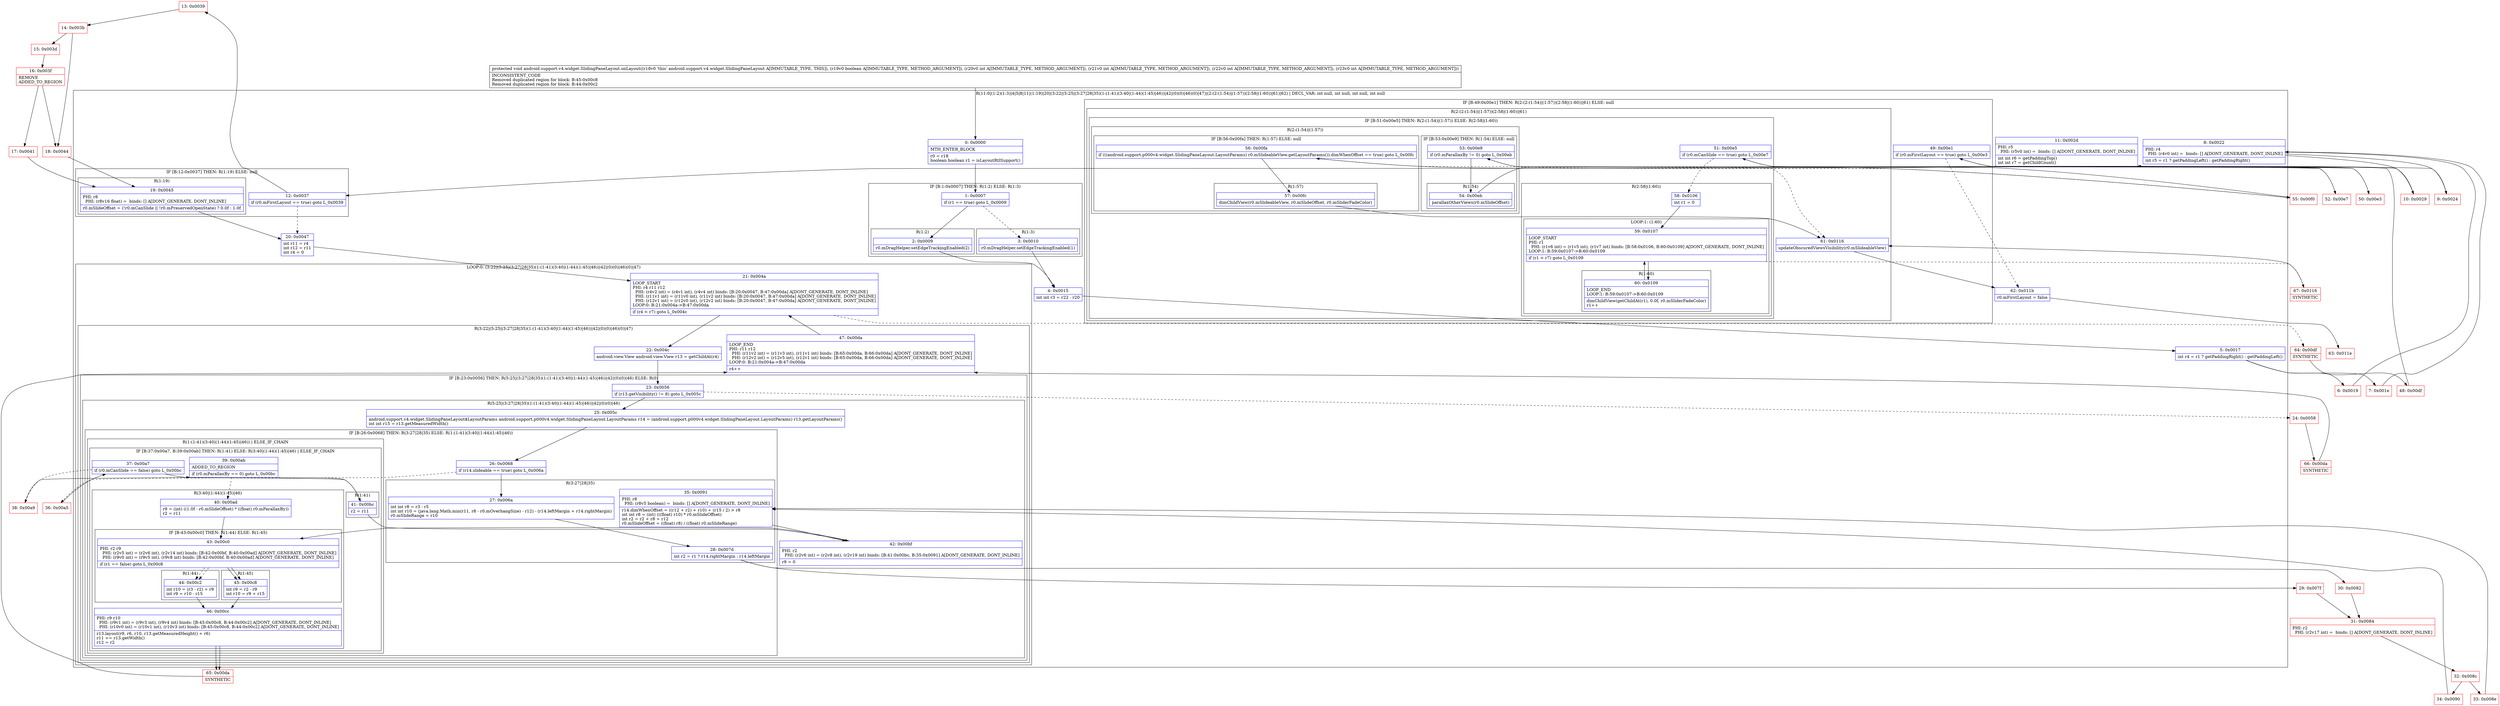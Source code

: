 digraph "CFG forandroid.support.v4.widget.SlidingPaneLayout.onLayout(ZIIII)V" {
subgraph cluster_Region_1552818327 {
label = "R(11:0|(1:2)(1:3)|4|5|8|11|(1:19)|20|(3:22|(5:25|(3:27|28|35)(1:(1:41)(3:40|(1:44)(1:45)|46))|42|(0)(0)|46)(0)|47)|(2:(2:(1:54)|(1:57))(2:58|(1:60))|61)|62) | DECL_VAR: int null, int null, int null, int null\l";
node [shape=record,color=blue];
Node_0 [shape=record,label="{0\:\ 0x0000|MTH_ENTER_BLOCK\l|r0 = r18\lboolean boolean r1 = isLayoutRtlSupport()\l}"];
subgraph cluster_IfRegion_1892754229 {
label = "IF [B:1:0x0007] THEN: R(1:2) ELSE: R(1:3)";
node [shape=record,color=blue];
Node_1 [shape=record,label="{1\:\ 0x0007|if (r1 == true) goto L_0x0009\l}"];
subgraph cluster_Region_497894062 {
label = "R(1:2)";
node [shape=record,color=blue];
Node_2 [shape=record,label="{2\:\ 0x0009|r0.mDragHelper.setEdgeTrackingEnabled(2)\l}"];
}
subgraph cluster_Region_924306133 {
label = "R(1:3)";
node [shape=record,color=blue];
Node_3 [shape=record,label="{3\:\ 0x0010|r0.mDragHelper.setEdgeTrackingEnabled(1)\l}"];
}
}
Node_4 [shape=record,label="{4\:\ 0x0015|int int r3 = r22 \- r20\l}"];
Node_5 [shape=record,label="{5\:\ 0x0017|int r4 = r1 ? getPaddingRight() : getPaddingLeft()\l}"];
Node_8 [shape=record,label="{8\:\ 0x0022|PHI: r4 \l  PHI: (r4v0 int) =  binds: [] A[DONT_GENERATE, DONT_INLINE]\l|int r5 = r1 ? getPaddingLeft() : getPaddingRight()\l}"];
Node_11 [shape=record,label="{11\:\ 0x002d|PHI: r5 \l  PHI: (r5v0 int) =  binds: [] A[DONT_GENERATE, DONT_INLINE]\l|int int r6 = getPaddingTop()\lint int r7 = getChildCount()\l}"];
subgraph cluster_IfRegion_83250531 {
label = "IF [B:12:0x0037] THEN: R(1:19) ELSE: null";
node [shape=record,color=blue];
Node_12 [shape=record,label="{12\:\ 0x0037|if (r0.mFirstLayout == true) goto L_0x0039\l}"];
subgraph cluster_Region_756272693 {
label = "R(1:19)";
node [shape=record,color=blue];
Node_19 [shape=record,label="{19\:\ 0x0045|PHI: r8 \l  PHI: (r8v16 float) =  binds: [] A[DONT_GENERATE, DONT_INLINE]\l|r0.mSlideOffset = (!r0.mCanSlide \|\| !r0.mPreservedOpenState) ? 0.0f : 1.0f\l}"];
}
}
Node_20 [shape=record,label="{20\:\ 0x0047|int r11 = r4\lint r12 = r11\lint r4 = 0\l}"];
subgraph cluster_LoopRegion_446512116 {
label = "LOOP:0: (3:22|(5:25|(3:27|28|35)(1:(1:41)(3:40|(1:44)(1:45)|46))|42|(0)(0)|46)(0)|47)";
node [shape=record,color=blue];
Node_21 [shape=record,label="{21\:\ 0x004a|LOOP_START\lPHI: r4 r11 r12 \l  PHI: (r4v2 int) = (r4v1 int), (r4v4 int) binds: [B:20:0x0047, B:47:0x00da] A[DONT_GENERATE, DONT_INLINE]\l  PHI: (r11v1 int) = (r11v0 int), (r11v2 int) binds: [B:20:0x0047, B:47:0x00da] A[DONT_GENERATE, DONT_INLINE]\l  PHI: (r12v1 int) = (r12v0 int), (r12v2 int) binds: [B:20:0x0047, B:47:0x00da] A[DONT_GENERATE, DONT_INLINE]\lLOOP:0: B:21:0x004a\-\>B:47:0x00da\l|if (r4 \< r7) goto L_0x004c\l}"];
subgraph cluster_Region_607437537 {
label = "R(3:22|(5:25|(3:27|28|35)(1:(1:41)(3:40|(1:44)(1:45)|46))|42|(0)(0)|46)(0)|47)";
node [shape=record,color=blue];
Node_22 [shape=record,label="{22\:\ 0x004c|android.view.View android.view.View r13 = getChildAt(r4)\l}"];
subgraph cluster_IfRegion_282692078 {
label = "IF [B:23:0x0056] THEN: R(5:25|(3:27|28|35)(1:(1:41)(3:40|(1:44)(1:45)|46))|42|(0)(0)|46) ELSE: R(0)";
node [shape=record,color=blue];
Node_23 [shape=record,label="{23\:\ 0x0056|if (r13.getVisibility() != 8) goto L_0x005c\l}"];
subgraph cluster_Region_1237316291 {
label = "R(5:25|(3:27|28|35)(1:(1:41)(3:40|(1:44)(1:45)|46))|42|(0)(0)|46)";
node [shape=record,color=blue];
Node_25 [shape=record,label="{25\:\ 0x005c|android.support.v4.widget.SlidingPaneLayout$LayoutParams android.support.p000v4.widget.SlidingPaneLayout.LayoutParams r14 = (android.support.p000v4.widget.SlidingPaneLayout.LayoutParams) r13.getLayoutParams()\lint int r15 = r13.getMeasuredWidth()\l}"];
subgraph cluster_IfRegion_318268126 {
label = "IF [B:26:0x0068] THEN: R(3:27|28|35) ELSE: R(1:(1:41)(3:40|(1:44)(1:45)|46))";
node [shape=record,color=blue];
Node_26 [shape=record,label="{26\:\ 0x0068|if (r14.slideable == true) goto L_0x006a\l}"];
subgraph cluster_Region_868117233 {
label = "R(3:27|28|35)";
node [shape=record,color=blue];
Node_27 [shape=record,label="{27\:\ 0x006a|int int r8 = r3 \- r5\lint int r10 = (java.lang.Math.min(r11, r8 \- r0.mOverhangSize) \- r12) \- (r14.leftMargin + r14.rightMargin)\lr0.mSlideRange = r10\l}"];
Node_28 [shape=record,label="{28\:\ 0x007d|int r2 = r1 ? r14.rightMargin : r14.leftMargin\l}"];
Node_35 [shape=record,label="{35\:\ 0x0091|PHI: r8 \l  PHI: (r8v5 boolean) =  binds: [] A[DONT_GENERATE, DONT_INLINE]\l|r14.dimWhenOffset = ((r12 + r2) + r10) + (r15 \/ 2) \> r8\lint int r8 = (int) (((float) r10) * r0.mSlideOffset)\lint r2 = r2 + r8 + r12\lr0.mSlideOffset = ((float) r8) \/ ((float) r0.mSlideRange)\l}"];
}
subgraph cluster_Region_1524384011 {
label = "R(1:(1:41)(3:40|(1:44)(1:45)|46)) | ELSE_IF_CHAIN\l";
node [shape=record,color=blue];
subgraph cluster_IfRegion_1402235367 {
label = "IF [B:37:0x00a7, B:39:0x00ab] THEN: R(1:41) ELSE: R(3:40|(1:44)(1:45)|46) | ELSE_IF_CHAIN\l";
node [shape=record,color=blue];
Node_37 [shape=record,label="{37\:\ 0x00a7|if (r0.mCanSlide == false) goto L_0x00bc\l}"];
Node_39 [shape=record,label="{39\:\ 0x00ab|ADDED_TO_REGION\l|if (r0.mParallaxBy == 0) goto L_0x00bc\l}"];
subgraph cluster_Region_304812941 {
label = "R(1:41)";
node [shape=record,color=blue];
Node_41 [shape=record,label="{41\:\ 0x00bc|r2 = r11\l}"];
}
subgraph cluster_Region_262471210 {
label = "R(3:40|(1:44)(1:45)|46)";
node [shape=record,color=blue];
Node_40 [shape=record,label="{40\:\ 0x00ad|r9 = (int) ((1.0f \- r0.mSlideOffset) * ((float) r0.mParallaxBy))\lr2 = r11\l}"];
subgraph cluster_IfRegion_454801613 {
label = "IF [B:43:0x00c0] THEN: R(1:44) ELSE: R(1:45)";
node [shape=record,color=blue];
Node_43 [shape=record,label="{43\:\ 0x00c0|PHI: r2 r9 \l  PHI: (r2v5 int) = (r2v6 int), (r2v14 int) binds: [B:42:0x00bf, B:40:0x00ad] A[DONT_GENERATE, DONT_INLINE]\l  PHI: (r9v0 int) = (r9v5 int), (r9v8 int) binds: [B:42:0x00bf, B:40:0x00ad] A[DONT_GENERATE, DONT_INLINE]\l|if (r1 == false) goto L_0x00c8\l}"];
subgraph cluster_Region_1326316760 {
label = "R(1:44)";
node [shape=record,color=blue];
Node_44 [shape=record,label="{44\:\ 0x00c2|int r10 = (r3 \- r2) + r9\lint r9 = r10 \- r15\l}"];
}
subgraph cluster_Region_1836733126 {
label = "R(1:45)";
node [shape=record,color=blue];
Node_45 [shape=record,label="{45\:\ 0x00c8|int r9 = r2 \- r9\lint r10 = r9 + r15\l}"];
}
}
Node_46 [shape=record,label="{46\:\ 0x00cc|PHI: r9 r10 \l  PHI: (r9v1 int) = (r9v3 int), (r9v4 int) binds: [B:45:0x00c8, B:44:0x00c2] A[DONT_GENERATE, DONT_INLINE]\l  PHI: (r10v0 int) = (r10v1 int), (r10v3 int) binds: [B:45:0x00c8, B:44:0x00c2] A[DONT_GENERATE, DONT_INLINE]\l|r13.layout(r9, r6, r10, r13.getMeasuredHeight() + r6)\lr11 += r13.getWidth()\lr12 = r2\l}"];
}
}
}
}
Node_42 [shape=record,label="{42\:\ 0x00bf|PHI: r2 \l  PHI: (r2v6 int) = (r2v8 int), (r2v19 int) binds: [B:41:0x00bc, B:35:0x0091] A[DONT_GENERATE, DONT_INLINE]\l|r9 = 0\l}"];
subgraph cluster_IfRegion_909945249 {
label = "IF [B:43:0x00c0] THEN: R(0) ELSE: R(0)";
node [shape=record,color=blue];
Node_43 [shape=record,label="{43\:\ 0x00c0|PHI: r2 r9 \l  PHI: (r2v5 int) = (r2v6 int), (r2v14 int) binds: [B:42:0x00bf, B:40:0x00ad] A[DONT_GENERATE, DONT_INLINE]\l  PHI: (r9v0 int) = (r9v5 int), (r9v8 int) binds: [B:42:0x00bf, B:40:0x00ad] A[DONT_GENERATE, DONT_INLINE]\l|if (r1 == false) goto L_0x00c8\l}"];
subgraph cluster_Region_1707060131 {
label = "R(0)";
node [shape=record,color=blue];
}
subgraph cluster_Region_1450095431 {
label = "R(0)";
node [shape=record,color=blue];
}
}
Node_46 [shape=record,label="{46\:\ 0x00cc|PHI: r9 r10 \l  PHI: (r9v1 int) = (r9v3 int), (r9v4 int) binds: [B:45:0x00c8, B:44:0x00c2] A[DONT_GENERATE, DONT_INLINE]\l  PHI: (r10v0 int) = (r10v1 int), (r10v3 int) binds: [B:45:0x00c8, B:44:0x00c2] A[DONT_GENERATE, DONT_INLINE]\l|r13.layout(r9, r6, r10, r13.getMeasuredHeight() + r6)\lr11 += r13.getWidth()\lr12 = r2\l}"];
}
subgraph cluster_Region_1845654680 {
label = "R(0)";
node [shape=record,color=blue];
}
}
Node_47 [shape=record,label="{47\:\ 0x00da|LOOP_END\lPHI: r11 r12 \l  PHI: (r11v2 int) = (r11v3 int), (r11v1 int) binds: [B:65:0x00da, B:66:0x00da] A[DONT_GENERATE, DONT_INLINE]\l  PHI: (r12v2 int) = (r12v5 int), (r12v1 int) binds: [B:65:0x00da, B:66:0x00da] A[DONT_GENERATE, DONT_INLINE]\lLOOP:0: B:21:0x004a\-\>B:47:0x00da\l|r4++\l}"];
}
}
subgraph cluster_IfRegion_506061806 {
label = "IF [B:49:0x00e1] THEN: R(2:(2:(1:54)|(1:57))(2:58|(1:60))|61) ELSE: null";
node [shape=record,color=blue];
Node_49 [shape=record,label="{49\:\ 0x00e1|if (r0.mFirstLayout == true) goto L_0x00e3\l}"];
subgraph cluster_Region_114536763 {
label = "R(2:(2:(1:54)|(1:57))(2:58|(1:60))|61)";
node [shape=record,color=blue];
subgraph cluster_IfRegion_621071917 {
label = "IF [B:51:0x00e5] THEN: R(2:(1:54)|(1:57)) ELSE: R(2:58|(1:60))";
node [shape=record,color=blue];
Node_51 [shape=record,label="{51\:\ 0x00e5|if (r0.mCanSlide == true) goto L_0x00e7\l}"];
subgraph cluster_Region_1482676385 {
label = "R(2:(1:54)|(1:57))";
node [shape=record,color=blue];
subgraph cluster_IfRegion_154691287 {
label = "IF [B:53:0x00e9] THEN: R(1:54) ELSE: null";
node [shape=record,color=blue];
Node_53 [shape=record,label="{53\:\ 0x00e9|if (r0.mParallaxBy != 0) goto L_0x00eb\l}"];
subgraph cluster_Region_318325922 {
label = "R(1:54)";
node [shape=record,color=blue];
Node_54 [shape=record,label="{54\:\ 0x00eb|parallaxOtherViews(r0.mSlideOffset)\l}"];
}
}
subgraph cluster_IfRegion_294622582 {
label = "IF [B:56:0x00fa] THEN: R(1:57) ELSE: null";
node [shape=record,color=blue];
Node_56 [shape=record,label="{56\:\ 0x00fa|if (((android.support.p000v4.widget.SlidingPaneLayout.LayoutParams) r0.mSlideableView.getLayoutParams()).dimWhenOffset == true) goto L_0x00fc\l}"];
subgraph cluster_Region_926145846 {
label = "R(1:57)";
node [shape=record,color=blue];
Node_57 [shape=record,label="{57\:\ 0x00fc|dimChildView(r0.mSlideableView, r0.mSlideOffset, r0.mSliderFadeColor)\l}"];
}
}
}
subgraph cluster_Region_1459949320 {
label = "R(2:58|(1:60))";
node [shape=record,color=blue];
Node_58 [shape=record,label="{58\:\ 0x0106|int r1 = 0\l}"];
subgraph cluster_LoopRegion_978779971 {
label = "LOOP:1: (1:60)";
node [shape=record,color=blue];
Node_59 [shape=record,label="{59\:\ 0x0107|LOOP_START\lPHI: r1 \l  PHI: (r1v6 int) = (r1v5 int), (r1v7 int) binds: [B:58:0x0106, B:60:0x0109] A[DONT_GENERATE, DONT_INLINE]\lLOOP:1: B:59:0x0107\-\>B:60:0x0109\l|if (r1 \< r7) goto L_0x0109\l}"];
subgraph cluster_Region_1520721484 {
label = "R(1:60)";
node [shape=record,color=blue];
Node_60 [shape=record,label="{60\:\ 0x0109|LOOP_END\lLOOP:1: B:59:0x0107\-\>B:60:0x0109\l|dimChildView(getChildAt(r1), 0.0f, r0.mSliderFadeColor)\lr1++\l}"];
}
}
}
}
Node_61 [shape=record,label="{61\:\ 0x0116|updateObscuredViewsVisibility(r0.mSlideableView)\l}"];
}
}
Node_62 [shape=record,label="{62\:\ 0x011b|r0.mFirstLayout = false\l}"];
}
Node_6 [shape=record,color=red,label="{6\:\ 0x0019}"];
Node_7 [shape=record,color=red,label="{7\:\ 0x001e}"];
Node_9 [shape=record,color=red,label="{9\:\ 0x0024}"];
Node_10 [shape=record,color=red,label="{10\:\ 0x0029}"];
Node_13 [shape=record,color=red,label="{13\:\ 0x0039}"];
Node_14 [shape=record,color=red,label="{14\:\ 0x003b}"];
Node_15 [shape=record,color=red,label="{15\:\ 0x003d}"];
Node_16 [shape=record,color=red,label="{16\:\ 0x003f|REMOVE\lADDED_TO_REGION\l}"];
Node_17 [shape=record,color=red,label="{17\:\ 0x0041}"];
Node_18 [shape=record,color=red,label="{18\:\ 0x0044}"];
Node_24 [shape=record,color=red,label="{24\:\ 0x0058}"];
Node_29 [shape=record,color=red,label="{29\:\ 0x007f}"];
Node_30 [shape=record,color=red,label="{30\:\ 0x0082}"];
Node_31 [shape=record,color=red,label="{31\:\ 0x0084|PHI: r2 \l  PHI: (r2v17 int) =  binds: [] A[DONT_GENERATE, DONT_INLINE]\l}"];
Node_32 [shape=record,color=red,label="{32\:\ 0x008c}"];
Node_33 [shape=record,color=red,label="{33\:\ 0x008e}"];
Node_34 [shape=record,color=red,label="{34\:\ 0x0090}"];
Node_36 [shape=record,color=red,label="{36\:\ 0x00a5}"];
Node_38 [shape=record,color=red,label="{38\:\ 0x00a9}"];
Node_48 [shape=record,color=red,label="{48\:\ 0x00df}"];
Node_50 [shape=record,color=red,label="{50\:\ 0x00e3}"];
Node_52 [shape=record,color=red,label="{52\:\ 0x00e7}"];
Node_55 [shape=record,color=red,label="{55\:\ 0x00f0}"];
Node_63 [shape=record,color=red,label="{63\:\ 0x011e}"];
Node_64 [shape=record,color=red,label="{64\:\ 0x00df|SYNTHETIC\l}"];
Node_65 [shape=record,color=red,label="{65\:\ 0x00da|SYNTHETIC\l}"];
Node_66 [shape=record,color=red,label="{66\:\ 0x00da|SYNTHETIC\l}"];
Node_67 [shape=record,color=red,label="{67\:\ 0x0116|SYNTHETIC\l}"];
MethodNode[shape=record,label="{protected void android.support.v4.widget.SlidingPaneLayout.onLayout((r18v0 'this' android.support.v4.widget.SlidingPaneLayout A[IMMUTABLE_TYPE, THIS]), (r19v0 boolean A[IMMUTABLE_TYPE, METHOD_ARGUMENT]), (r20v0 int A[IMMUTABLE_TYPE, METHOD_ARGUMENT]), (r21v0 int A[IMMUTABLE_TYPE, METHOD_ARGUMENT]), (r22v0 int A[IMMUTABLE_TYPE, METHOD_ARGUMENT]), (r23v0 int A[IMMUTABLE_TYPE, METHOD_ARGUMENT]))  | INCONSISTENT_CODE\lRemoved duplicated region for block: B:45:0x00c8 \lRemoved duplicated region for block: B:44:0x00c2 \l}"];
MethodNode -> Node_0;
Node_0 -> Node_1;
Node_1 -> Node_2;
Node_1 -> Node_3[style=dashed];
Node_2 -> Node_4;
Node_3 -> Node_4;
Node_4 -> Node_5;
Node_5 -> Node_6;
Node_5 -> Node_7;
Node_8 -> Node_9;
Node_8 -> Node_10;
Node_11 -> Node_12;
Node_12 -> Node_13;
Node_12 -> Node_20[style=dashed];
Node_19 -> Node_20;
Node_20 -> Node_21;
Node_21 -> Node_22;
Node_21 -> Node_64[style=dashed];
Node_22 -> Node_23;
Node_23 -> Node_24[style=dashed];
Node_23 -> Node_25;
Node_25 -> Node_26;
Node_26 -> Node_27;
Node_26 -> Node_36[style=dashed];
Node_27 -> Node_28;
Node_28 -> Node_29;
Node_28 -> Node_30;
Node_35 -> Node_42;
Node_37 -> Node_38[style=dashed];
Node_37 -> Node_41;
Node_39 -> Node_40[style=dashed];
Node_39 -> Node_41;
Node_41 -> Node_42;
Node_40 -> Node_43;
Node_43 -> Node_44[style=dashed];
Node_43 -> Node_45;
Node_44 -> Node_46;
Node_45 -> Node_46;
Node_46 -> Node_65;
Node_42 -> Node_43;
Node_43 -> Node_44[style=dashed];
Node_43 -> Node_45;
Node_46 -> Node_65;
Node_47 -> Node_21;
Node_49 -> Node_50;
Node_49 -> Node_62[style=dashed];
Node_51 -> Node_52;
Node_51 -> Node_58[style=dashed];
Node_53 -> Node_54;
Node_53 -> Node_55[style=dashed];
Node_54 -> Node_55;
Node_56 -> Node_57;
Node_56 -> Node_61[style=dashed];
Node_57 -> Node_61;
Node_58 -> Node_59;
Node_59 -> Node_60;
Node_59 -> Node_67[style=dashed];
Node_60 -> Node_59;
Node_61 -> Node_62;
Node_62 -> Node_63;
Node_6 -> Node_8;
Node_7 -> Node_8;
Node_9 -> Node_11;
Node_10 -> Node_11;
Node_13 -> Node_14;
Node_14 -> Node_15;
Node_14 -> Node_18;
Node_15 -> Node_16;
Node_16 -> Node_17;
Node_16 -> Node_18;
Node_17 -> Node_19;
Node_18 -> Node_19;
Node_24 -> Node_66;
Node_29 -> Node_31;
Node_30 -> Node_31;
Node_31 -> Node_32;
Node_32 -> Node_33;
Node_32 -> Node_34;
Node_33 -> Node_35;
Node_34 -> Node_35;
Node_36 -> Node_37;
Node_38 -> Node_39;
Node_48 -> Node_49;
Node_50 -> Node_51;
Node_52 -> Node_53;
Node_55 -> Node_56;
Node_64 -> Node_48;
Node_65 -> Node_47;
Node_66 -> Node_47;
Node_67 -> Node_61;
}

